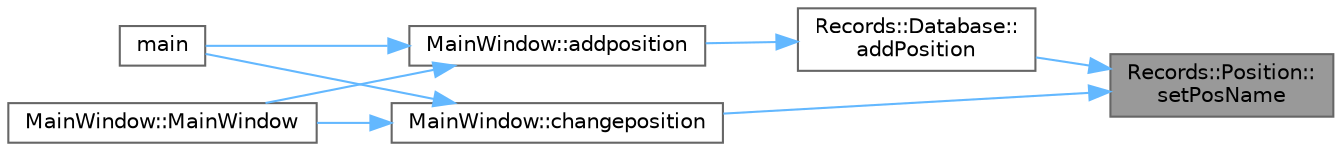 digraph "Records::Position::setPosName"
{
 // LATEX_PDF_SIZE
  bgcolor="transparent";
  edge [fontname=Helvetica,fontsize=10,labelfontname=Helvetica,labelfontsize=10];
  node [fontname=Helvetica,fontsize=10,shape=box,height=0.2,width=0.4];
  rankdir="RL";
  Node1 [id="Node000001",label="Records::Position::\lsetPosName",height=0.2,width=0.4,color="gray40", fillcolor="grey60", style="filled", fontcolor="black",tooltip="Встановлює назву посади."];
  Node1 -> Node2 [id="edge1_Node000001_Node000002",dir="back",color="steelblue1",style="solid",tooltip=" "];
  Node2 [id="Node000002",label="Records::Database::\laddPosition",height=0.2,width=0.4,color="grey40", fillcolor="white", style="filled",URL="$class_records_1_1_database.html#a8d935d65037594d637af6599114c0b10",tooltip="Додає нову позицію до бази даних."];
  Node2 -> Node3 [id="edge2_Node000002_Node000003",dir="back",color="steelblue1",style="solid",tooltip=" "];
  Node3 [id="Node000003",label="MainWindow::addposition",height=0.2,width=0.4,color="grey40", fillcolor="white", style="filled",URL="$class_main_window.html#abc113741f2ecfc940919ee2ee4879ed6",tooltip="Додає нову посаду до бази даних."];
  Node3 -> Node4 [id="edge3_Node000003_Node000004",dir="back",color="steelblue1",style="solid",tooltip=" "];
  Node4 [id="Node000004",label="main",height=0.2,width=0.4,color="grey40", fillcolor="white", style="filled",URL="$main_8cpp.html#a0ddf1224851353fc92bfbff6f499fa97",tooltip="Головна функція програми."];
  Node3 -> Node5 [id="edge4_Node000003_Node000005",dir="back",color="steelblue1",style="solid",tooltip=" "];
  Node5 [id="Node000005",label="MainWindow::MainWindow",height=0.2,width=0.4,color="grey40", fillcolor="white", style="filled",URL="$class_main_window.html#a996c5a2b6f77944776856f08ec30858d",tooltip="Конструктор класу MainWindow."];
  Node1 -> Node6 [id="edge5_Node000001_Node000006",dir="back",color="steelblue1",style="solid",tooltip=" "];
  Node6 [id="Node000006",label="MainWindow::changeposition",height=0.2,width=0.4,color="grey40", fillcolor="white", style="filled",URL="$class_main_window.html#a622070832e3e1928414c9a5630d3efb2",tooltip="Змінює існуючу посаду."];
  Node6 -> Node4 [id="edge6_Node000006_Node000004",dir="back",color="steelblue1",style="solid",tooltip=" "];
  Node6 -> Node5 [id="edge7_Node000006_Node000005",dir="back",color="steelblue1",style="solid",tooltip=" "];
}
